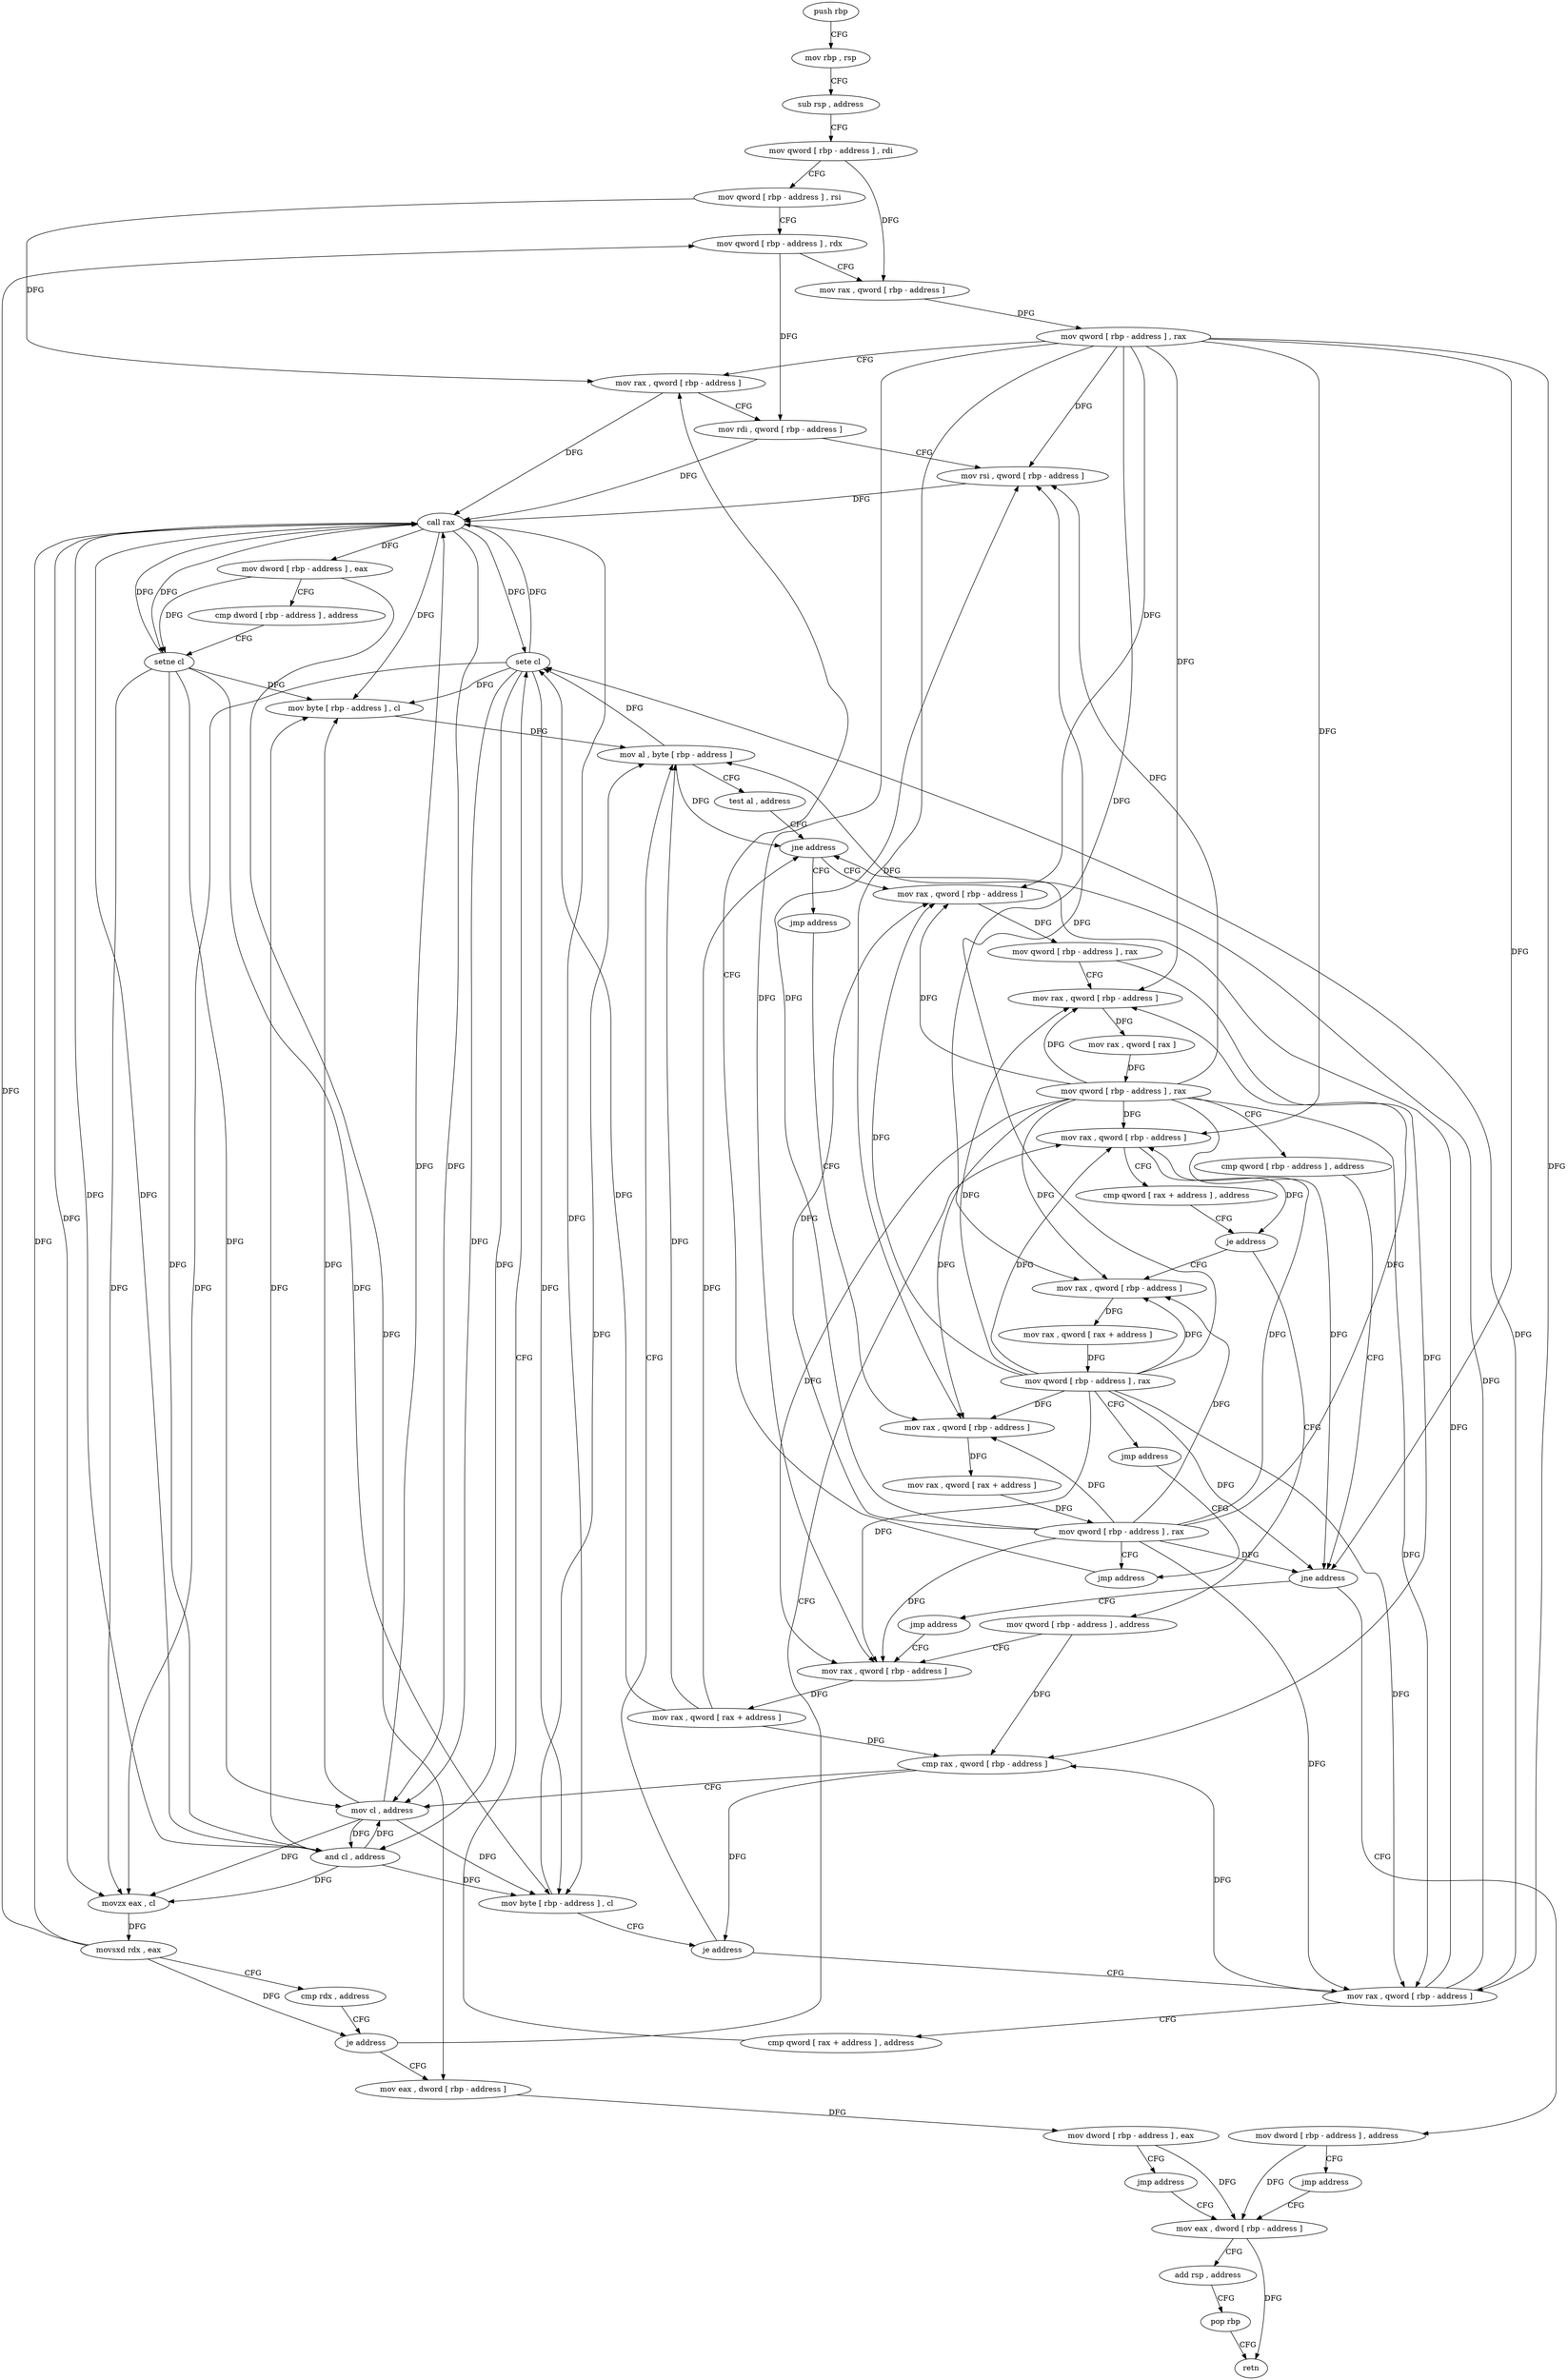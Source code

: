 digraph "func" {
"4268608" [label = "push rbp" ]
"4268609" [label = "mov rbp , rsp" ]
"4268612" [label = "sub rsp , address" ]
"4268616" [label = "mov qword [ rbp - address ] , rdi" ]
"4268620" [label = "mov qword [ rbp - address ] , rsi" ]
"4268624" [label = "mov qword [ rbp - address ] , rdx" ]
"4268628" [label = "mov rax , qword [ rbp - address ]" ]
"4268632" [label = "mov qword [ rbp - address ] , rax" ]
"4268636" [label = "mov rax , qword [ rbp - address ]" ]
"4268690" [label = "mov rax , qword [ rbp - address ]" ]
"4268694" [label = "cmp qword [ rax + address ] , address" ]
"4268699" [label = "je address" ]
"4268722" [label = "mov qword [ rbp - address ] , address" ]
"4268705" [label = "mov rax , qword [ rbp - address ]" ]
"4268679" [label = "mov eax , dword [ rbp - address ]" ]
"4268682" [label = "mov dword [ rbp - address ] , eax" ]
"4268685" [label = "jmp address" ]
"4268848" [label = "mov eax , dword [ rbp - address ]" ]
"4268730" [label = "mov rax , qword [ rbp - address ]" ]
"4268709" [label = "mov rax , qword [ rax + address ]" ]
"4268713" [label = "mov qword [ rbp - address ] , rax" ]
"4268717" [label = "jmp address" ]
"4268843" [label = "jmp address" ]
"4268851" [label = "add rsp , address" ]
"4268855" [label = "pop rbp" ]
"4268856" [label = "retn" ]
"4268768" [label = "mov al , byte [ rbp - address ]" ]
"4268771" [label = "test al , address" ]
"4268773" [label = "jne address" ]
"4268784" [label = "mov rax , qword [ rbp - address ]" ]
"4268779" [label = "jmp address" ]
"4268753" [label = "mov rax , qword [ rbp - address ]" ]
"4268757" [label = "cmp qword [ rax + address ] , address" ]
"4268762" [label = "sete cl" ]
"4268765" [label = "mov byte [ rbp - address ] , cl" ]
"4268788" [label = "mov qword [ rbp - address ] , rax" ]
"4268792" [label = "mov rax , qword [ rbp - address ]" ]
"4268796" [label = "mov rax , qword [ rax ]" ]
"4268799" [label = "mov qword [ rbp - address ] , rax" ]
"4268803" [label = "cmp qword [ rbp - address ] , address" ]
"4268808" [label = "jne address" ]
"4268826" [label = "jmp address" ]
"4268814" [label = "mov dword [ rbp - address ] , address" ]
"4268831" [label = "mov rax , qword [ rbp - address ]" ]
"4268640" [label = "mov rdi , qword [ rbp - address ]" ]
"4268644" [label = "mov rsi , qword [ rbp - address ]" ]
"4268648" [label = "call rax" ]
"4268650" [label = "mov dword [ rbp - address ] , eax" ]
"4268653" [label = "cmp dword [ rbp - address ] , address" ]
"4268657" [label = "setne cl" ]
"4268660" [label = "and cl , address" ]
"4268663" [label = "movzx eax , cl" ]
"4268666" [label = "movsxd rdx , eax" ]
"4268669" [label = "cmp rdx , address" ]
"4268673" [label = "je address" ]
"4268821" [label = "jmp address" ]
"4268835" [label = "mov rax , qword [ rax + address ]" ]
"4268839" [label = "mov qword [ rbp - address ] , rax" ]
"4268734" [label = "mov rax , qword [ rax + address ]" ]
"4268738" [label = "cmp rax , qword [ rbp - address ]" ]
"4268742" [label = "mov cl , address" ]
"4268744" [label = "mov byte [ rbp - address ] , cl" ]
"4268747" [label = "je address" ]
"4268608" -> "4268609" [ label = "CFG" ]
"4268609" -> "4268612" [ label = "CFG" ]
"4268612" -> "4268616" [ label = "CFG" ]
"4268616" -> "4268620" [ label = "CFG" ]
"4268616" -> "4268628" [ label = "DFG" ]
"4268620" -> "4268624" [ label = "CFG" ]
"4268620" -> "4268636" [ label = "DFG" ]
"4268624" -> "4268628" [ label = "CFG" ]
"4268624" -> "4268640" [ label = "DFG" ]
"4268628" -> "4268632" [ label = "DFG" ]
"4268632" -> "4268636" [ label = "CFG" ]
"4268632" -> "4268644" [ label = "DFG" ]
"4268632" -> "4268690" [ label = "DFG" ]
"4268632" -> "4268705" [ label = "DFG" ]
"4268632" -> "4268730" [ label = "DFG" ]
"4268632" -> "4268753" [ label = "DFG" ]
"4268632" -> "4268784" [ label = "DFG" ]
"4268632" -> "4268792" [ label = "DFG" ]
"4268632" -> "4268808" [ label = "DFG" ]
"4268632" -> "4268831" [ label = "DFG" ]
"4268636" -> "4268640" [ label = "CFG" ]
"4268636" -> "4268648" [ label = "DFG" ]
"4268690" -> "4268694" [ label = "CFG" ]
"4268690" -> "4268699" [ label = "DFG" ]
"4268694" -> "4268699" [ label = "CFG" ]
"4268699" -> "4268722" [ label = "CFG" ]
"4268699" -> "4268705" [ label = "CFG" ]
"4268722" -> "4268730" [ label = "CFG" ]
"4268722" -> "4268738" [ label = "DFG" ]
"4268705" -> "4268709" [ label = "DFG" ]
"4268679" -> "4268682" [ label = "DFG" ]
"4268682" -> "4268685" [ label = "CFG" ]
"4268682" -> "4268848" [ label = "DFG" ]
"4268685" -> "4268848" [ label = "CFG" ]
"4268848" -> "4268851" [ label = "CFG" ]
"4268848" -> "4268856" [ label = "DFG" ]
"4268730" -> "4268734" [ label = "DFG" ]
"4268709" -> "4268713" [ label = "DFG" ]
"4268713" -> "4268717" [ label = "CFG" ]
"4268713" -> "4268644" [ label = "DFG" ]
"4268713" -> "4268690" [ label = "DFG" ]
"4268713" -> "4268705" [ label = "DFG" ]
"4268713" -> "4268730" [ label = "DFG" ]
"4268713" -> "4268753" [ label = "DFG" ]
"4268713" -> "4268784" [ label = "DFG" ]
"4268713" -> "4268792" [ label = "DFG" ]
"4268713" -> "4268808" [ label = "DFG" ]
"4268713" -> "4268831" [ label = "DFG" ]
"4268717" -> "4268843" [ label = "CFG" ]
"4268843" -> "4268636" [ label = "CFG" ]
"4268851" -> "4268855" [ label = "CFG" ]
"4268855" -> "4268856" [ label = "CFG" ]
"4268768" -> "4268771" [ label = "CFG" ]
"4268768" -> "4268773" [ label = "DFG" ]
"4268768" -> "4268762" [ label = "DFG" ]
"4268771" -> "4268773" [ label = "CFG" ]
"4268773" -> "4268784" [ label = "CFG" ]
"4268773" -> "4268779" [ label = "CFG" ]
"4268784" -> "4268788" [ label = "DFG" ]
"4268779" -> "4268831" [ label = "CFG" ]
"4268753" -> "4268757" [ label = "CFG" ]
"4268753" -> "4268773" [ label = "DFG" ]
"4268753" -> "4268738" [ label = "DFG" ]
"4268753" -> "4268768" [ label = "DFG" ]
"4268753" -> "4268762" [ label = "DFG" ]
"4268757" -> "4268762" [ label = "CFG" ]
"4268762" -> "4268765" [ label = "DFG" ]
"4268762" -> "4268648" [ label = "DFG" ]
"4268762" -> "4268660" [ label = "DFG" ]
"4268762" -> "4268663" [ label = "DFG" ]
"4268762" -> "4268742" [ label = "DFG" ]
"4268762" -> "4268744" [ label = "DFG" ]
"4268765" -> "4268768" [ label = "DFG" ]
"4268788" -> "4268792" [ label = "CFG" ]
"4268788" -> "4268738" [ label = "DFG" ]
"4268792" -> "4268796" [ label = "DFG" ]
"4268796" -> "4268799" [ label = "DFG" ]
"4268799" -> "4268803" [ label = "CFG" ]
"4268799" -> "4268644" [ label = "DFG" ]
"4268799" -> "4268690" [ label = "DFG" ]
"4268799" -> "4268705" [ label = "DFG" ]
"4268799" -> "4268730" [ label = "DFG" ]
"4268799" -> "4268753" [ label = "DFG" ]
"4268799" -> "4268784" [ label = "DFG" ]
"4268799" -> "4268792" [ label = "DFG" ]
"4268799" -> "4268808" [ label = "DFG" ]
"4268799" -> "4268831" [ label = "DFG" ]
"4268803" -> "4268808" [ label = "CFG" ]
"4268808" -> "4268826" [ label = "CFG" ]
"4268808" -> "4268814" [ label = "CFG" ]
"4268826" -> "4268730" [ label = "CFG" ]
"4268814" -> "4268821" [ label = "CFG" ]
"4268814" -> "4268848" [ label = "DFG" ]
"4268831" -> "4268835" [ label = "DFG" ]
"4268640" -> "4268644" [ label = "CFG" ]
"4268640" -> "4268648" [ label = "DFG" ]
"4268644" -> "4268648" [ label = "DFG" ]
"4268648" -> "4268650" [ label = "DFG" ]
"4268648" -> "4268657" [ label = "DFG" ]
"4268648" -> "4268660" [ label = "DFG" ]
"4268648" -> "4268663" [ label = "DFG" ]
"4268648" -> "4268742" [ label = "DFG" ]
"4268648" -> "4268744" [ label = "DFG" ]
"4268648" -> "4268762" [ label = "DFG" ]
"4268648" -> "4268765" [ label = "DFG" ]
"4268650" -> "4268653" [ label = "CFG" ]
"4268650" -> "4268657" [ label = "DFG" ]
"4268650" -> "4268679" [ label = "DFG" ]
"4268653" -> "4268657" [ label = "CFG" ]
"4268657" -> "4268660" [ label = "DFG" ]
"4268657" -> "4268648" [ label = "DFG" ]
"4268657" -> "4268663" [ label = "DFG" ]
"4268657" -> "4268742" [ label = "DFG" ]
"4268657" -> "4268744" [ label = "DFG" ]
"4268657" -> "4268765" [ label = "DFG" ]
"4268660" -> "4268663" [ label = "DFG" ]
"4268660" -> "4268648" [ label = "DFG" ]
"4268660" -> "4268742" [ label = "DFG" ]
"4268660" -> "4268744" [ label = "DFG" ]
"4268660" -> "4268765" [ label = "DFG" ]
"4268663" -> "4268666" [ label = "DFG" ]
"4268666" -> "4268669" [ label = "CFG" ]
"4268666" -> "4268624" [ label = "DFG" ]
"4268666" -> "4268648" [ label = "DFG" ]
"4268666" -> "4268673" [ label = "DFG" ]
"4268669" -> "4268673" [ label = "CFG" ]
"4268673" -> "4268690" [ label = "CFG" ]
"4268673" -> "4268679" [ label = "CFG" ]
"4268821" -> "4268848" [ label = "CFG" ]
"4268835" -> "4268839" [ label = "DFG" ]
"4268839" -> "4268843" [ label = "CFG" ]
"4268839" -> "4268644" [ label = "DFG" ]
"4268839" -> "4268690" [ label = "DFG" ]
"4268839" -> "4268705" [ label = "DFG" ]
"4268839" -> "4268730" [ label = "DFG" ]
"4268839" -> "4268753" [ label = "DFG" ]
"4268839" -> "4268784" [ label = "DFG" ]
"4268839" -> "4268792" [ label = "DFG" ]
"4268839" -> "4268808" [ label = "DFG" ]
"4268839" -> "4268831" [ label = "DFG" ]
"4268734" -> "4268738" [ label = "DFG" ]
"4268734" -> "4268768" [ label = "DFG" ]
"4268734" -> "4268773" [ label = "DFG" ]
"4268734" -> "4268762" [ label = "DFG" ]
"4268738" -> "4268742" [ label = "CFG" ]
"4268738" -> "4268747" [ label = "DFG" ]
"4268742" -> "4268744" [ label = "DFG" ]
"4268742" -> "4268648" [ label = "DFG" ]
"4268742" -> "4268660" [ label = "DFG" ]
"4268742" -> "4268663" [ label = "DFG" ]
"4268742" -> "4268765" [ label = "DFG" ]
"4268744" -> "4268747" [ label = "CFG" ]
"4268744" -> "4268768" [ label = "DFG" ]
"4268747" -> "4268768" [ label = "CFG" ]
"4268747" -> "4268753" [ label = "CFG" ]
}
